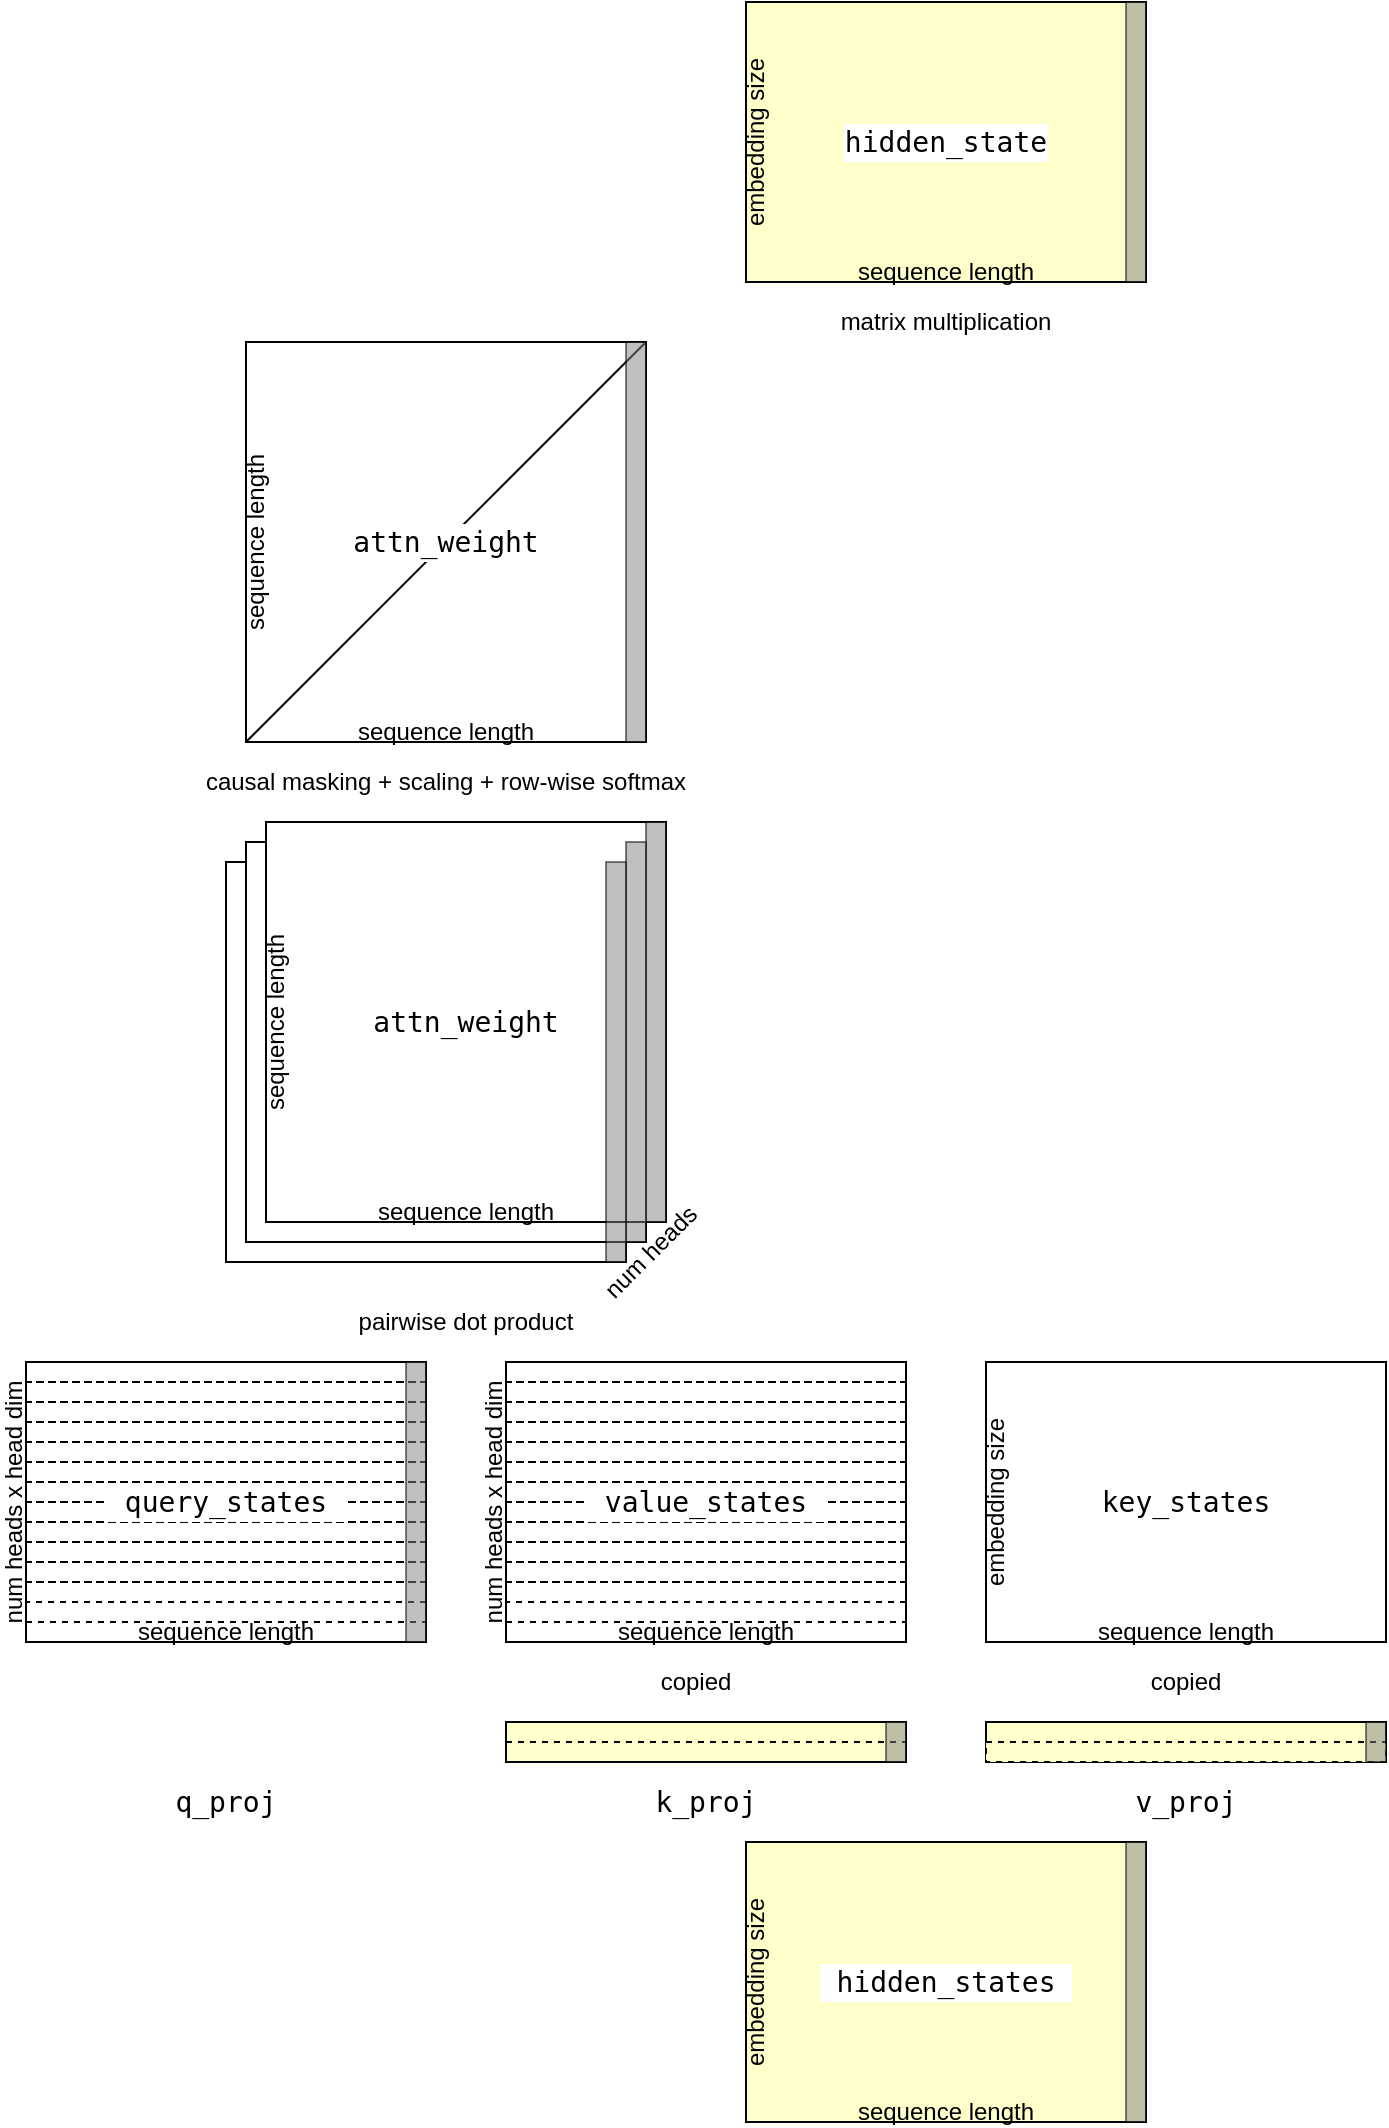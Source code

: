 <mxfile version="25.0.3">
  <diagram id="u1GmasTMBnHDjQ_4ipYR" name="diagram">
    <mxGraphModel dx="2074" dy="1155" grid="1" gridSize="10" guides="1" tooltips="1" connect="1" arrows="1" fold="1" page="1" pageScale="1" pageWidth="850" pageHeight="1100" math="0" shadow="0">
      <root>
        <mxCell id="0" />
        <mxCell id="1" parent="0" />
        <mxCell id="IWkwQokuJmNbkloqFcf0-1" value="fir" style="rounded=0;whiteSpace=wrap;html=1;fillColor=#FFFFCC;" parent="1" vertex="1">
          <mxGeometry x="410" y="950" width="200" height="140" as="geometry" />
        </mxCell>
        <mxCell id="IWkwQokuJmNbkloqFcf0-2" value="" style="rounded=0;whiteSpace=wrap;html=1;fillColor=none;" parent="1" vertex="1">
          <mxGeometry x="50" y="710" width="200" height="140" as="geometry" />
        </mxCell>
        <mxCell id="IWkwQokuJmNbkloqFcf0-3" value="" style="rounded=0;whiteSpace=wrap;html=1;fillColor=default;" parent="1" vertex="1">
          <mxGeometry x="530" y="710" width="200" height="140" as="geometry" />
        </mxCell>
        <mxCell id="IWkwQokuJmNbkloqFcf0-4" value="" style="rounded=0;whiteSpace=wrap;html=1;fillColor=#FFFFCC;" parent="1" vertex="1">
          <mxGeometry x="290" y="890" width="200" height="20" as="geometry" />
        </mxCell>
        <mxCell id="IWkwQokuJmNbkloqFcf0-5" value="" style="rounded=0;whiteSpace=wrap;html=1;fillColor=#FFFFCC;" parent="1" vertex="1">
          <mxGeometry x="530" y="890" width="200" height="20" as="geometry" />
        </mxCell>
        <mxCell id="IWkwQokuJmNbkloqFcf0-7" value="" style="rounded=0;whiteSpace=wrap;html=1;fillColor=#FFFFCC;" parent="1" vertex="1">
          <mxGeometry x="410" y="30" width="200" height="140" as="geometry" />
        </mxCell>
        <mxCell id="IWkwQokuJmNbkloqFcf0-8" value="pairwise dot product" style="text;html=1;align=center;verticalAlign=middle;whiteSpace=wrap;rounded=0;fillColor=none;" parent="1" vertex="1">
          <mxGeometry x="195" y="670" width="150" height="40" as="geometry" />
        </mxCell>
        <mxCell id="IWkwQokuJmNbkloqFcf0-9" value="&lt;pre style=&quot;box-sizing: border-box; overflow: auto; font-size: 14px; padding: 1px 0px; margin-top: 0px; margin-bottom: 0px; line-height: inherit; word-break: break-all; overflow-wrap: break-word; background-color: rgb(255, 255, 255); border: 0px; border-radius: 0px; text-wrap-mode: wrap; vertical-align: baseline; text-align: left;&quot;&gt;v_proj&lt;/pre&gt;" style="text;html=1;align=center;verticalAlign=middle;whiteSpace=wrap;rounded=0;fillColor=none;" parent="1" vertex="1">
          <mxGeometry x="530" y="910" width="200" height="40" as="geometry" />
        </mxCell>
        <mxCell id="IWkwQokuJmNbkloqFcf0-10" value="&lt;pre style=&quot;box-sizing: border-box; overflow: auto; font-size: 14px; padding: 1px 0px; margin-top: 0px; margin-bottom: 0px; line-height: inherit; word-break: break-all; overflow-wrap: break-word; background-color: rgb(255, 255, 255); border: 0px; border-radius: 0px; text-wrap-mode: wrap; vertical-align: baseline; text-align: left;&quot;&gt;k_proj&lt;/pre&gt;" style="text;html=1;align=center;verticalAlign=middle;whiteSpace=wrap;rounded=0;fillColor=none;" parent="1" vertex="1">
          <mxGeometry x="290" y="910" width="200" height="40" as="geometry" />
        </mxCell>
        <mxCell id="IWkwQokuJmNbkloqFcf0-11" value="&lt;pre style=&quot;box-sizing: border-box; overflow: auto; font-size: 14px; padding: 1px 0px; margin-top: 0px; margin-bottom: 0px; line-height: inherit; word-break: break-all; overflow-wrap: break-word; background-color: rgb(255, 255, 255); border: 0px; border-radius: 0px; text-wrap-mode: wrap; vertical-align: baseline; text-align: left;&quot;&gt;q_proj&lt;/pre&gt;" style="text;html=1;align=center;verticalAlign=middle;whiteSpace=wrap;rounded=0;fillColor=none;" parent="1" vertex="1">
          <mxGeometry x="50" y="910" width="200" height="40" as="geometry" />
        </mxCell>
        <mxCell id="IWkwQokuJmNbkloqFcf0-13" value="copied" style="text;html=1;align=center;verticalAlign=middle;whiteSpace=wrap;rounded=0;fillColor=none;" parent="1" vertex="1">
          <mxGeometry x="310" y="850" width="150" height="40" as="geometry" />
        </mxCell>
        <mxCell id="IWkwQokuJmNbkloqFcf0-14" value="copied" style="text;html=1;align=center;verticalAlign=middle;whiteSpace=wrap;rounded=0;fillColor=none;" parent="1" vertex="1">
          <mxGeometry x="555" y="850" width="150" height="40" as="geometry" />
        </mxCell>
        <mxCell id="IWkwQokuJmNbkloqFcf0-15" value="matrix multiplication" style="text;html=1;align=center;verticalAlign=middle;whiteSpace=wrap;rounded=0;fillColor=none;" parent="1" vertex="1">
          <mxGeometry x="435" y="170" width="150" height="40" as="geometry" />
        </mxCell>
        <mxCell id="IWkwQokuJmNbkloqFcf0-16" value="sequence length" style="text;html=1;align=center;verticalAlign=middle;whiteSpace=wrap;rounded=0;fillColor=none;" parent="1" vertex="1">
          <mxGeometry x="410" y="1080" width="200" height="10" as="geometry" />
        </mxCell>
        <mxCell id="IWkwQokuJmNbkloqFcf0-17" value="embedding size" style="rounded=0;whiteSpace=wrap;html=1;rotation=-90;strokeColor=none;fillColor=none;" parent="1" vertex="1">
          <mxGeometry x="345" y="1015" width="140" height="10" as="geometry" />
        </mxCell>
        <mxCell id="IWkwQokuJmNbkloqFcf0-18" value="embedding size" style="rounded=0;whiteSpace=wrap;html=1;rotation=-90;strokeColor=none;fillColor=none;" parent="1" vertex="1">
          <mxGeometry x="465" y="775" width="140" height="10" as="geometry" />
        </mxCell>
        <mxCell id="IWkwQokuJmNbkloqFcf0-23" value="" style="rounded=0;whiteSpace=wrap;html=1;dashed=1;fillColor=none;" parent="1" vertex="1">
          <mxGeometry x="50" y="710" width="200" height="10" as="geometry" />
        </mxCell>
        <mxCell id="IWkwQokuJmNbkloqFcf0-24" value="sequence length" style="text;html=1;align=center;verticalAlign=middle;whiteSpace=wrap;rounded=0;fillColor=none;" parent="1" vertex="1">
          <mxGeometry x="530" y="840" width="200" height="10" as="geometry" />
        </mxCell>
        <mxCell id="IWkwQokuJmNbkloqFcf0-25" value="sequence length" style="text;html=1;align=center;verticalAlign=middle;whiteSpace=wrap;rounded=0;fillColor=none;" parent="1" vertex="1">
          <mxGeometry x="50" y="840" width="200" height="10" as="geometry" />
        </mxCell>
        <mxCell id="IWkwQokuJmNbkloqFcf0-28" value="" style="rounded=0;whiteSpace=wrap;html=1;dashed=1;fillColor=none;" parent="1" vertex="1">
          <mxGeometry x="50" y="720" width="200" height="10" as="geometry" />
        </mxCell>
        <mxCell id="IWkwQokuJmNbkloqFcf0-29" value="" style="rounded=0;whiteSpace=wrap;html=1;dashed=1;fillColor=none;" parent="1" vertex="1">
          <mxGeometry x="50" y="730" width="200" height="10" as="geometry" />
        </mxCell>
        <mxCell id="IWkwQokuJmNbkloqFcf0-30" value="" style="rounded=0;whiteSpace=wrap;html=1;dashed=1;fillColor=none;" parent="1" vertex="1">
          <mxGeometry x="50" y="740" width="200" height="10" as="geometry" />
        </mxCell>
        <mxCell id="IWkwQokuJmNbkloqFcf0-31" value="" style="rounded=0;whiteSpace=wrap;html=1;dashed=1;fillColor=none;" parent="1" vertex="1">
          <mxGeometry x="50" y="750" width="200" height="10" as="geometry" />
        </mxCell>
        <mxCell id="IWkwQokuJmNbkloqFcf0-32" value="" style="rounded=0;whiteSpace=wrap;html=1;dashed=1;fillColor=none;" parent="1" vertex="1">
          <mxGeometry x="50" y="760" width="200" height="10" as="geometry" />
        </mxCell>
        <mxCell id="IWkwQokuJmNbkloqFcf0-33" value="" style="rounded=0;whiteSpace=wrap;html=1;dashed=1;fillColor=none;" parent="1" vertex="1">
          <mxGeometry x="50" y="770" width="200" height="10" as="geometry" />
        </mxCell>
        <mxCell id="IWkwQokuJmNbkloqFcf0-34" value="" style="rounded=0;whiteSpace=wrap;html=1;dashed=1;fillColor=none;" parent="1" vertex="1">
          <mxGeometry x="50" y="780" width="200" height="10" as="geometry" />
        </mxCell>
        <mxCell id="IWkwQokuJmNbkloqFcf0-35" value="" style="rounded=0;whiteSpace=wrap;html=1;dashed=1;fillColor=none;" parent="1" vertex="1">
          <mxGeometry x="50" y="790" width="200" height="10" as="geometry" />
        </mxCell>
        <mxCell id="IWkwQokuJmNbkloqFcf0-36" value="" style="rounded=0;whiteSpace=wrap;html=1;dashed=1;fillColor=none;" parent="1" vertex="1">
          <mxGeometry x="50" y="800" width="200" height="10" as="geometry" />
        </mxCell>
        <mxCell id="IWkwQokuJmNbkloqFcf0-37" value="" style="rounded=0;whiteSpace=wrap;html=1;dashed=1;fillColor=none;" parent="1" vertex="1">
          <mxGeometry x="50" y="810" width="200" height="10" as="geometry" />
        </mxCell>
        <mxCell id="IWkwQokuJmNbkloqFcf0-38" value="" style="rounded=0;whiteSpace=wrap;html=1;dashed=1;fillColor=none;" parent="1" vertex="1">
          <mxGeometry x="50" y="820" width="200" height="10" as="geometry" />
        </mxCell>
        <mxCell id="IWkwQokuJmNbkloqFcf0-39" value="" style="rounded=0;whiteSpace=wrap;html=1;dashed=1;fillColor=none;" parent="1" vertex="1">
          <mxGeometry x="50" y="840" width="200" height="10" as="geometry" />
        </mxCell>
        <mxCell id="IWkwQokuJmNbkloqFcf0-40" value="" style="rounded=0;whiteSpace=wrap;html=1;fillColor=none;" parent="1" vertex="1">
          <mxGeometry x="290" y="710" width="200" height="140" as="geometry" />
        </mxCell>
        <mxCell id="IWkwQokuJmNbkloqFcf0-41" value="" style="rounded=0;whiteSpace=wrap;html=1;dashed=1;fillColor=none;" parent="1" vertex="1">
          <mxGeometry x="290" y="710" width="200" height="10" as="geometry" />
        </mxCell>
        <mxCell id="IWkwQokuJmNbkloqFcf0-42" value="sequence length" style="text;html=1;align=center;verticalAlign=middle;whiteSpace=wrap;rounded=0;fillColor=none;" parent="1" vertex="1">
          <mxGeometry x="290" y="840" width="200" height="10" as="geometry" />
        </mxCell>
        <mxCell id="IWkwQokuJmNbkloqFcf0-43" value="" style="rounded=0;whiteSpace=wrap;html=1;dashed=1;fillColor=none;" parent="1" vertex="1">
          <mxGeometry x="290" y="720" width="200" height="10" as="geometry" />
        </mxCell>
        <mxCell id="IWkwQokuJmNbkloqFcf0-44" value="" style="rounded=0;whiteSpace=wrap;html=1;dashed=1;fillColor=none;" parent="1" vertex="1">
          <mxGeometry x="290" y="730" width="200" height="10" as="geometry" />
        </mxCell>
        <mxCell id="IWkwQokuJmNbkloqFcf0-45" value="" style="rounded=0;whiteSpace=wrap;html=1;dashed=1;fillColor=none;" parent="1" vertex="1">
          <mxGeometry x="290" y="740" width="200" height="10" as="geometry" />
        </mxCell>
        <mxCell id="IWkwQokuJmNbkloqFcf0-46" value="" style="rounded=0;whiteSpace=wrap;html=1;dashed=1;fillColor=none;" parent="1" vertex="1">
          <mxGeometry x="290" y="750" width="200" height="10" as="geometry" />
        </mxCell>
        <mxCell id="IWkwQokuJmNbkloqFcf0-47" value="" style="rounded=0;whiteSpace=wrap;html=1;dashed=1;fillColor=none;" parent="1" vertex="1">
          <mxGeometry x="290" y="760" width="200" height="10" as="geometry" />
        </mxCell>
        <mxCell id="IWkwQokuJmNbkloqFcf0-48" value="" style="rounded=0;whiteSpace=wrap;html=1;dashed=1;fillColor=none;" parent="1" vertex="1">
          <mxGeometry x="290" y="770" width="200" height="10" as="geometry" />
        </mxCell>
        <mxCell id="IWkwQokuJmNbkloqFcf0-49" value="" style="rounded=0;whiteSpace=wrap;html=1;dashed=1;fillColor=none;" parent="1" vertex="1">
          <mxGeometry x="290" y="780" width="200" height="10" as="geometry" />
        </mxCell>
        <mxCell id="IWkwQokuJmNbkloqFcf0-50" value="" style="rounded=0;whiteSpace=wrap;html=1;dashed=1;fillColor=none;" parent="1" vertex="1">
          <mxGeometry x="290" y="790" width="200" height="10" as="geometry" />
        </mxCell>
        <mxCell id="IWkwQokuJmNbkloqFcf0-51" value="" style="rounded=0;whiteSpace=wrap;html=1;dashed=1;fillColor=none;" parent="1" vertex="1">
          <mxGeometry x="290" y="800" width="200" height="10" as="geometry" />
        </mxCell>
        <mxCell id="IWkwQokuJmNbkloqFcf0-52" value="" style="rounded=0;whiteSpace=wrap;html=1;dashed=1;fillColor=none;" parent="1" vertex="1">
          <mxGeometry x="290" y="810" width="200" height="10" as="geometry" />
        </mxCell>
        <mxCell id="IWkwQokuJmNbkloqFcf0-53" value="" style="rounded=0;whiteSpace=wrap;html=1;dashed=1;fillColor=none;" parent="1" vertex="1">
          <mxGeometry x="290" y="820" width="200" height="10" as="geometry" />
        </mxCell>
        <mxCell id="IWkwQokuJmNbkloqFcf0-54" value="" style="rounded=0;whiteSpace=wrap;html=1;dashed=1;fillColor=none;" parent="1" vertex="1">
          <mxGeometry x="290" y="840" width="200" height="10" as="geometry" />
        </mxCell>
        <mxCell id="IWkwQokuJmNbkloqFcf0-55" value="" style="rounded=0;whiteSpace=wrap;html=1;dashed=1;fillColor=none;" parent="1" vertex="1">
          <mxGeometry x="290" y="900" width="200" height="10" as="geometry" />
        </mxCell>
        <mxCell id="IWkwQokuJmNbkloqFcf0-56" value="" style="rounded=0;whiteSpace=wrap;html=1;dashed=1;fillColor=#FFFFCC;" parent="1" vertex="1">
          <mxGeometry x="530" y="900" width="200" height="10" as="geometry" />
        </mxCell>
        <mxCell id="IWkwQokuJmNbkloqFcf0-58" value="num heads x head dim" style="rounded=0;whiteSpace=wrap;html=1;rotation=-90;strokeColor=none;fillColor=none;" parent="1" vertex="1">
          <mxGeometry x="214" y="775" width="140" height="10" as="geometry" />
        </mxCell>
        <mxCell id="IWkwQokuJmNbkloqFcf0-59" value="num heads x head dim" style="rounded=0;whiteSpace=wrap;html=1;rotation=-90;strokeColor=none;fillColor=none;" parent="1" vertex="1">
          <mxGeometry x="-26" y="775" width="140" height="10" as="geometry" />
        </mxCell>
        <mxCell id="IWkwQokuJmNbkloqFcf0-62" value="sequence length" style="text;html=1;align=center;verticalAlign=middle;whiteSpace=wrap;rounded=0;fillColor=none;" parent="1" vertex="1">
          <mxGeometry x="410" y="160" width="200" height="10" as="geometry" />
        </mxCell>
        <mxCell id="IWkwQokuJmNbkloqFcf0-63" value="embedding size" style="rounded=0;whiteSpace=wrap;html=1;rotation=-90;strokeColor=none;fillColor=none;" parent="1" vertex="1">
          <mxGeometry x="345" y="95" width="140" height="10" as="geometry" />
        </mxCell>
        <mxCell id="IWkwQokuJmNbkloqFcf0-64" value="&lt;pre style=&quot;box-sizing: border-box; overflow: auto; font-size: 14px; padding: 1px 0px; margin-top: 0px; margin-bottom: 0px; line-height: inherit; word-break: break-all; overflow-wrap: break-word; background-color: rgb(255, 255, 255); border: 0px; border-radius: 0px; text-wrap-mode: wrap; vertical-align: baseline; text-align: left;&quot;&gt; hidden_states &lt;/pre&gt;" style="text;html=1;align=center;verticalAlign=middle;whiteSpace=wrap;rounded=0;fillColor=none;" parent="1" vertex="1">
          <mxGeometry x="410" y="1000" width="200" height="40" as="geometry" />
        </mxCell>
        <mxCell id="IWkwQokuJmNbkloqFcf0-65" value="&lt;pre style=&quot;box-sizing: border-box; overflow: auto; font-size: 14px; padding: 1px 0px; margin-top: 0px; margin-bottom: 0px; line-height: inherit; word-break: break-all; overflow-wrap: break-word; background-color: rgb(255, 255, 255); border: 0px; border-radius: 0px; text-wrap-mode: wrap; vertical-align: baseline; text-align: left;&quot;&gt; key_states &lt;/pre&gt;" style="text;html=1;align=center;verticalAlign=middle;whiteSpace=wrap;rounded=0;fillColor=none;" parent="1" vertex="1">
          <mxGeometry x="530" y="760" width="200" height="40" as="geometry" />
        </mxCell>
        <mxCell id="IWkwQokuJmNbkloqFcf0-66" value="&lt;pre style=&quot;box-sizing: border-box; overflow: auto; font-size: 14px; padding: 1px 0px; margin-top: 0px; margin-bottom: 0px; line-height: inherit; word-break: break-all; overflow-wrap: break-word; background-color: rgb(255, 255, 255); border: 0px; border-radius: 0px; text-wrap-mode: wrap; vertical-align: baseline; text-align: left;&quot;&gt; value_states &lt;/pre&gt;" style="text;html=1;align=center;verticalAlign=middle;whiteSpace=wrap;rounded=0;fillColor=none;" parent="1" vertex="1">
          <mxGeometry x="290" y="760" width="200" height="40" as="geometry" />
        </mxCell>
        <mxCell id="IWkwQokuJmNbkloqFcf0-67" value="&lt;pre style=&quot;box-sizing: border-box; overflow: auto; font-size: 14px; padding: 1px 0px; margin-top: 0px; margin-bottom: 0px; line-height: inherit; word-break: break-all; overflow-wrap: break-word; background-color: rgb(255, 255, 255); border: 0px; border-radius: 0px; text-wrap-mode: wrap; vertical-align: baseline; text-align: left;&quot;&gt; query_states &lt;/pre&gt;" style="text;html=1;align=center;verticalAlign=middle;whiteSpace=wrap;rounded=0;fillColor=none;" parent="1" vertex="1">
          <mxGeometry x="50" y="760" width="200" height="40" as="geometry" />
        </mxCell>
        <mxCell id="IWkwQokuJmNbkloqFcf0-70" value="&lt;pre style=&quot;box-sizing: border-box; overflow: auto; font-size: 14px; padding: 1px 0px; margin-top: 0px; margin-bottom: 0px; line-height: inherit; word-break: break-all; overflow-wrap: break-word; background-color: rgb(255, 255, 255); border: 0px; border-radius: 0px; text-wrap-mode: wrap; vertical-align: baseline; text-align: left;&quot;&gt;hidden_state&lt;/pre&gt;" style="text;html=1;align=center;verticalAlign=middle;whiteSpace=wrap;rounded=0;fillColor=none;" parent="1" vertex="1">
          <mxGeometry x="410" y="80" width="200" height="40" as="geometry" />
        </mxCell>
        <mxCell id="4iEgltxRCOFIXxIb2MCd-5" value="" style="rounded=0;whiteSpace=wrap;html=1;fillColor=#808080;opacity=50;" parent="1" vertex="1">
          <mxGeometry x="600" y="950" width="10" height="140" as="geometry" />
        </mxCell>
        <mxCell id="4iEgltxRCOFIXxIb2MCd-7" value="" style="rounded=0;whiteSpace=wrap;html=1;fillColor=#808080;opacity=50;" parent="1" vertex="1">
          <mxGeometry x="480" y="890" width="10" height="20" as="geometry" />
        </mxCell>
        <mxCell id="4iEgltxRCOFIXxIb2MCd-8" value="" style="rounded=0;whiteSpace=wrap;html=1;fillColor=#808080;opacity=50;" parent="1" vertex="1">
          <mxGeometry x="720" y="890" width="10" height="20" as="geometry" />
        </mxCell>
        <mxCell id="4iEgltxRCOFIXxIb2MCd-9" value="" style="rounded=0;whiteSpace=wrap;html=1;fillColor=#808080;opacity=50;" parent="1" vertex="1">
          <mxGeometry x="240" y="710" width="10" height="140" as="geometry" />
        </mxCell>
        <mxCell id="4iEgltxRCOFIXxIb2MCd-10" value="" style="rounded=0;whiteSpace=wrap;html=1;fillColor=#808080;opacity=50;" parent="1" vertex="1">
          <mxGeometry x="600" y="30" width="10" height="140" as="geometry" />
        </mxCell>
        <mxCell id="0KepOhf4oPb4DU94vfkn-1" value="" style="rounded=0;whiteSpace=wrap;html=1;fillColor=default;" parent="1" vertex="1">
          <mxGeometry x="150" y="460" width="200" height="200" as="geometry" />
        </mxCell>
        <mxCell id="0KepOhf4oPb4DU94vfkn-2" value="causal masking +&amp;nbsp;scaling + row-wise softmax" style="text;html=1;align=center;verticalAlign=middle;whiteSpace=wrap;rounded=0;fillColor=none;" parent="1" vertex="1">
          <mxGeometry x="120" y="400" width="280" height="40" as="geometry" />
        </mxCell>
        <mxCell id="0KepOhf4oPb4DU94vfkn-3" value="" style="rounded=0;whiteSpace=wrap;html=1;fillColor=default;" parent="1" vertex="1">
          <mxGeometry x="160" y="450" width="200" height="200" as="geometry" />
        </mxCell>
        <mxCell id="0KepOhf4oPb4DU94vfkn-4" value="" style="rounded=0;whiteSpace=wrap;html=1;fillColor=default;" parent="1" vertex="1">
          <mxGeometry x="170" y="440" width="200" height="200" as="geometry" />
        </mxCell>
        <mxCell id="0KepOhf4oPb4DU94vfkn-5" value="" style="rounded=0;whiteSpace=wrap;html=1;fillColor=none;" parent="1" vertex="1">
          <mxGeometry x="160" y="200" width="200" height="200" as="geometry" />
        </mxCell>
        <mxCell id="0KepOhf4oPb4DU94vfkn-6" value="" style="endArrow=none;html=1;rounded=0;entryX=0;entryY=1;entryDx=0;entryDy=0;exitX=1;exitY=0;exitDx=0;exitDy=0;" parent="1" source="0KepOhf4oPb4DU94vfkn-5" target="0KepOhf4oPb4DU94vfkn-11" edge="1">
          <mxGeometry width="50" height="50" relative="1" as="geometry">
            <mxPoint x="400" y="280" as="sourcePoint" />
            <mxPoint x="450" y="230" as="targetPoint" />
          </mxGeometry>
        </mxCell>
        <mxCell id="0KepOhf4oPb4DU94vfkn-7" value="sequence length" style="text;html=1;align=center;verticalAlign=middle;whiteSpace=wrap;rounded=0;fillColor=none;" parent="1" vertex="1">
          <mxGeometry x="170" y="630" width="200" height="10" as="geometry" />
        </mxCell>
        <mxCell id="0KepOhf4oPb4DU94vfkn-8" value="sequence length" style="rounded=0;whiteSpace=wrap;html=1;rotation=-90;strokeColor=none;fillColor=none;" parent="1" vertex="1">
          <mxGeometry x="75" y="535" width="200" height="10" as="geometry" />
        </mxCell>
        <mxCell id="0KepOhf4oPb4DU94vfkn-9" value="num heads" style="text;html=1;align=center;verticalAlign=middle;whiteSpace=wrap;rounded=0;fillColor=none;rotation=-45;" parent="1" vertex="1">
          <mxGeometry x="325" y="650" width="75" height="10" as="geometry" />
        </mxCell>
        <mxCell id="0KepOhf4oPb4DU94vfkn-10" value="sequence length" style="rounded=0;whiteSpace=wrap;html=1;rotation=-90;strokeColor=none;fillColor=none;" parent="1" vertex="1">
          <mxGeometry x="65" y="295" width="200" height="10" as="geometry" />
        </mxCell>
        <mxCell id="0KepOhf4oPb4DU94vfkn-11" value="sequence length" style="text;html=1;align=center;verticalAlign=middle;whiteSpace=wrap;rounded=0;fillColor=none;" parent="1" vertex="1">
          <mxGeometry x="160" y="390" width="200" height="10" as="geometry" />
        </mxCell>
        <mxCell id="0KepOhf4oPb4DU94vfkn-12" value="&lt;pre style=&quot;box-sizing: border-box; overflow: auto; font-size: 14px; padding: 1px 0px; margin-top: 0px; margin-bottom: 0px; line-height: inherit; word-break: break-all; overflow-wrap: break-word; background-color: rgb(255, 255, 255); border: 0px; border-radius: 0px; text-wrap-mode: wrap; vertical-align: baseline; text-align: left;&quot;&gt;attn_weight&lt;/pre&gt;" style="text;html=1;align=center;verticalAlign=middle;whiteSpace=wrap;rounded=0;fillColor=none;" parent="1" vertex="1">
          <mxGeometry x="170" y="520" width="200" height="40" as="geometry" />
        </mxCell>
        <mxCell id="0KepOhf4oPb4DU94vfkn-13" value="&lt;pre style=&quot;box-sizing: border-box; overflow: auto; font-size: 14px; padding: 1px 0px; margin-top: 0px; margin-bottom: 0px; line-height: inherit; word-break: break-all; overflow-wrap: break-word; background-color: rgb(255, 255, 255); border: 0px; border-radius: 0px; text-wrap-mode: wrap; vertical-align: baseline; text-align: left;&quot;&gt;attn_weight&lt;/pre&gt;" style="text;html=1;align=center;verticalAlign=middle;whiteSpace=wrap;rounded=0;fillColor=none;" parent="1" vertex="1">
          <mxGeometry x="160" y="280" width="200" height="40" as="geometry" />
        </mxCell>
        <mxCell id="0KepOhf4oPb4DU94vfkn-14" value="" style="rounded=0;whiteSpace=wrap;html=1;fillColor=#808080;opacity=50;" parent="1" vertex="1">
          <mxGeometry x="360" y="440" width="10" height="200" as="geometry" />
        </mxCell>
        <mxCell id="0KepOhf4oPb4DU94vfkn-15" value="" style="rounded=0;whiteSpace=wrap;html=1;fillColor=#808080;opacity=50;" parent="1" vertex="1">
          <mxGeometry x="350" y="450" width="10" height="200" as="geometry" />
        </mxCell>
        <mxCell id="0KepOhf4oPb4DU94vfkn-16" value="" style="rounded=0;whiteSpace=wrap;html=1;fillColor=#808080;opacity=50;" parent="1" vertex="1">
          <mxGeometry x="340" y="460" width="10" height="200" as="geometry" />
        </mxCell>
        <mxCell id="0KepOhf4oPb4DU94vfkn-17" value="" style="rounded=0;whiteSpace=wrap;html=1;fillColor=#808080;opacity=50;" parent="1" vertex="1">
          <mxGeometry x="350" y="200" width="10" height="200" as="geometry" />
        </mxCell>
      </root>
    </mxGraphModel>
  </diagram>
</mxfile>
